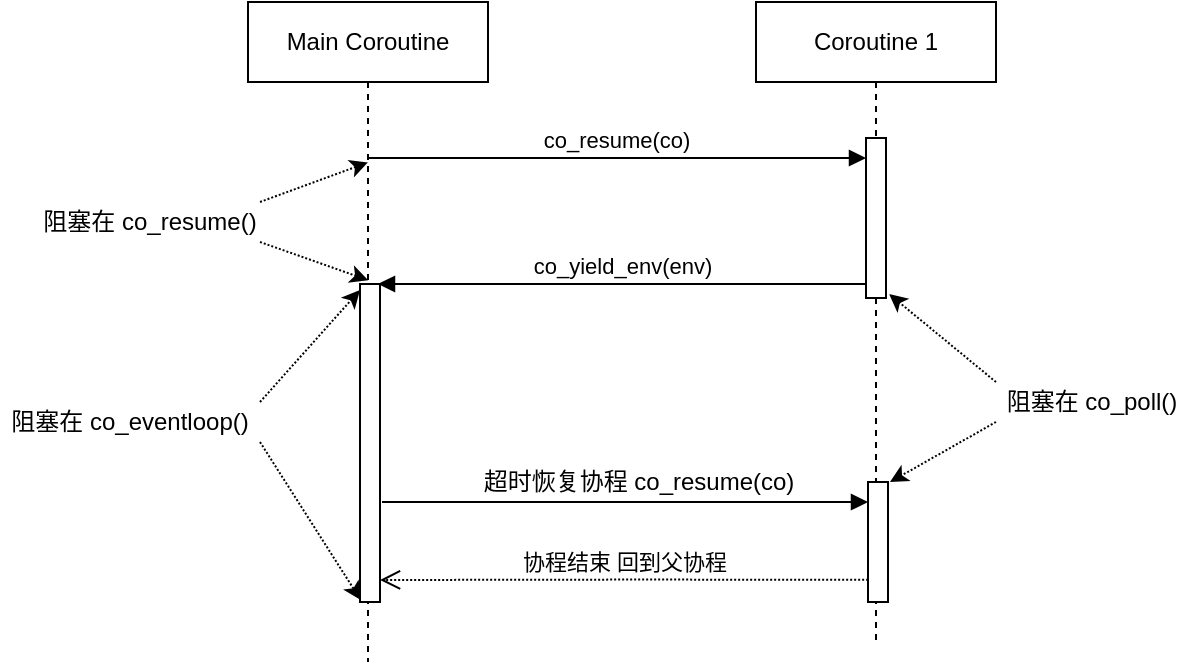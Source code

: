 <mxfile version="15.5.4" type="device"><diagram id="8F3_lcPdHTeXHC4T3EtU" name="Page-1"><mxGraphModel dx="2249" dy="657" grid="1" gridSize="10" guides="1" tooltips="1" connect="1" arrows="1" fold="1" page="1" pageScale="1" pageWidth="827" pageHeight="1169" math="0" shadow="0"><root><mxCell id="0"/><mxCell id="1" parent="0"/><mxCell id="TNUffQ1hwmwT5yMCGOBx-1" value="Main Coroutine" style="shape=umlLifeline;perimeter=lifelinePerimeter;whiteSpace=wrap;html=1;container=1;collapsible=0;recursiveResize=0;outlineConnect=0;" parent="1" vertex="1"><mxGeometry x="100" y="40" width="120" height="330" as="geometry"/></mxCell><mxCell id="TNUffQ1hwmwT5yMCGOBx-5" value="" style="html=1;points=[];perimeter=orthogonalPerimeter;" parent="TNUffQ1hwmwT5yMCGOBx-1" vertex="1"><mxGeometry x="56" y="141" width="10" height="159" as="geometry"/></mxCell><mxCell id="TNUffQ1hwmwT5yMCGOBx-2" value="Coroutine 1" style="shape=umlLifeline;perimeter=lifelinePerimeter;whiteSpace=wrap;html=1;container=1;collapsible=0;recursiveResize=0;outlineConnect=0;" parent="1" vertex="1"><mxGeometry x="354" y="40" width="120" height="320" as="geometry"/></mxCell><mxCell id="TNUffQ1hwmwT5yMCGOBx-3" value="" style="html=1;points=[];perimeter=orthogonalPerimeter;" parent="TNUffQ1hwmwT5yMCGOBx-2" vertex="1"><mxGeometry x="55" y="68" width="10" height="80" as="geometry"/></mxCell><mxCell id="TNUffQ1hwmwT5yMCGOBx-18" value="" style="html=1;points=[];perimeter=orthogonalPerimeter;" parent="TNUffQ1hwmwT5yMCGOBx-2" vertex="1"><mxGeometry x="56" y="240" width="10" height="60" as="geometry"/></mxCell><mxCell id="TNUffQ1hwmwT5yMCGOBx-4" value="co_resume(co)" style="html=1;verticalAlign=bottom;startArrow=none;endArrow=block;startSize=8;startFill=0;" parent="1" target="TNUffQ1hwmwT5yMCGOBx-3" edge="1"><mxGeometry relative="1" as="geometry"><mxPoint x="159.929" y="118" as="sourcePoint"/><Array as="points"><mxPoint x="240" y="118"/></Array></mxGeometry></mxCell><mxCell id="TNUffQ1hwmwT5yMCGOBx-6" value="co_yield_env(env)" style="html=1;verticalAlign=bottom;endArrow=block;entryX=1;entryY=0;" parent="1" edge="1"><mxGeometry relative="1" as="geometry"><mxPoint x="409" y="181" as="sourcePoint"/><mxPoint x="165" y="181.0" as="targetPoint"/><Array as="points"><mxPoint x="409" y="181"/></Array></mxGeometry></mxCell><mxCell id="TNUffQ1hwmwT5yMCGOBx-19" value="" style="html=1;verticalAlign=bottom;startArrow=none;endArrow=block;startSize=8;startFill=0;edgeStyle=orthogonalEdgeStyle;" parent="1" target="TNUffQ1hwmwT5yMCGOBx-18" edge="1"><mxGeometry relative="1" as="geometry"><mxPoint x="167" y="290" as="sourcePoint"/><Array as="points"><mxPoint x="350" y="290"/><mxPoint x="350" y="290"/></Array></mxGeometry></mxCell><mxCell id="TNUffQ1hwmwT5yMCGOBx-31" style="edgeStyle=none;rounded=0;orthogonalLoop=1;jettySize=auto;html=1;exitX=0;exitY=0;exitDx=0;exitDy=0;startArrow=none;startFill=0;entryX=1.16;entryY=0.976;entryDx=0;entryDy=0;entryPerimeter=0;dashed=1;dashPattern=1 1;" parent="1" source="TNUffQ1hwmwT5yMCGOBx-33" target="TNUffQ1hwmwT5yMCGOBx-3" edge="1"><mxGeometry relative="1" as="geometry"><mxPoint x="490" y="220" as="sourcePoint"/></mxGeometry></mxCell><mxCell id="TNUffQ1hwmwT5yMCGOBx-32" style="edgeStyle=none;rounded=0;orthogonalLoop=1;jettySize=auto;html=1;exitX=0;exitY=1;exitDx=0;exitDy=0;startArrow=none;startFill=0;dashed=1;dashPattern=1 1;" parent="1" source="TNUffQ1hwmwT5yMCGOBx-33" edge="1"><mxGeometry relative="1" as="geometry"><mxPoint x="490" y="250" as="sourcePoint"/><mxPoint x="421" y="280" as="targetPoint"/></mxGeometry></mxCell><mxCell id="TNUffQ1hwmwT5yMCGOBx-26" style="rounded=0;orthogonalLoop=1;jettySize=auto;html=1;exitX=1;exitY=0;exitDx=0;exitDy=0;dashed=1;dashPattern=1 1;" parent="1" source="TNUffQ1hwmwT5yMCGOBx-25" edge="1"><mxGeometry relative="1" as="geometry"><mxPoint x="160" y="120.2" as="targetPoint"/></mxGeometry></mxCell><mxCell id="TNUffQ1hwmwT5yMCGOBx-27" style="rounded=0;orthogonalLoop=1;jettySize=auto;html=1;exitX=1;exitY=1;exitDx=0;exitDy=0;entryX=0.409;entryY=-0.012;entryDx=0;entryDy=0;entryPerimeter=0;dashed=1;dashPattern=1 1;" parent="1" source="TNUffQ1hwmwT5yMCGOBx-25" target="TNUffQ1hwmwT5yMCGOBx-5" edge="1"><mxGeometry relative="1" as="geometry"/></mxCell><mxCell id="TNUffQ1hwmwT5yMCGOBx-25" value="阻塞在 co_resume()" style="text;html=1;strokeColor=none;fillColor=none;align=center;verticalAlign=middle;whiteSpace=wrap;rounded=0;" parent="1" vertex="1"><mxGeometry x="-4" y="140" width="110" height="20" as="geometry"/></mxCell><mxCell id="TNUffQ1hwmwT5yMCGOBx-29" style="edgeStyle=none;rounded=0;orthogonalLoop=1;jettySize=auto;html=1;exitX=1;exitY=0;exitDx=0;exitDy=0;entryX=0;entryY=0.019;entryDx=0;entryDy=0;entryPerimeter=0;dashed=1;dashPattern=1 1;" parent="1" source="TNUffQ1hwmwT5yMCGOBx-28" target="TNUffQ1hwmwT5yMCGOBx-5" edge="1"><mxGeometry relative="1" as="geometry"/></mxCell><mxCell id="TNUffQ1hwmwT5yMCGOBx-30" style="edgeStyle=none;rounded=0;orthogonalLoop=1;jettySize=auto;html=1;exitX=1;exitY=1;exitDx=0;exitDy=0;entryX=0.04;entryY=0.994;entryDx=0;entryDy=0;entryPerimeter=0;dashed=1;dashPattern=1 1;" parent="1" source="TNUffQ1hwmwT5yMCGOBx-28" target="TNUffQ1hwmwT5yMCGOBx-5" edge="1"><mxGeometry relative="1" as="geometry"/></mxCell><mxCell id="TNUffQ1hwmwT5yMCGOBx-28" value="阻塞在 co_eventloop()" style="text;html=1;strokeColor=none;fillColor=none;align=center;verticalAlign=middle;whiteSpace=wrap;rounded=0;" parent="1" vertex="1"><mxGeometry x="-24" y="240" width="130" height="20" as="geometry"/></mxCell><mxCell id="TNUffQ1hwmwT5yMCGOBx-33" value="阻塞在 co_poll()" style="text;html=1;strokeColor=none;fillColor=none;align=center;verticalAlign=middle;whiteSpace=wrap;rounded=0;" parent="1" vertex="1"><mxGeometry x="474" y="230" width="96" height="20" as="geometry"/></mxCell><mxCell id="TNUffQ1hwmwT5yMCGOBx-34" value="超时恢复协程 co_resume(co)" style="text;html=1;align=center;verticalAlign=middle;resizable=0;points=[];autosize=1;strokeColor=none;fillColor=none;" parent="1" vertex="1"><mxGeometry x="210" y="270" width="170" height="20" as="geometry"/></mxCell><mxCell id="TNUffQ1hwmwT5yMCGOBx-35" value="协程结束 回到父协程" style="html=1;verticalAlign=bottom;endArrow=open;dashed=1;endSize=8;dashPattern=1 1;exitX=0.008;exitY=0.814;exitDx=0;exitDy=0;exitPerimeter=0;edgeStyle=orthogonalEdgeStyle;" parent="1" source="TNUffQ1hwmwT5yMCGOBx-18" edge="1"><mxGeometry relative="1" as="geometry"><mxPoint x="410" y="320" as="sourcePoint"/><mxPoint x="166" y="329" as="targetPoint"/><Array as="points"><mxPoint x="288" y="329"/><mxPoint x="167" y="329"/></Array></mxGeometry></mxCell></root></mxGraphModel></diagram></mxfile>